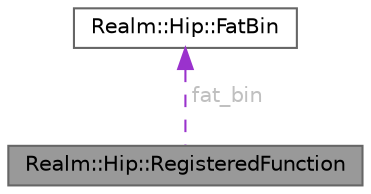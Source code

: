digraph "Realm::Hip::RegisteredFunction"
{
 // LATEX_PDF_SIZE
  bgcolor="transparent";
  edge [fontname=Helvetica,fontsize=10,labelfontname=Helvetica,labelfontsize=10];
  node [fontname=Helvetica,fontsize=10,shape=box,height=0.2,width=0.4];
  Node1 [id="Node000001",label="Realm::Hip::RegisteredFunction",height=0.2,width=0.4,color="gray40", fillcolor="grey60", style="filled", fontcolor="black",tooltip=" "];
  Node2 -> Node1 [id="edge1_Node000001_Node000002",dir="back",color="darkorchid3",style="dashed",tooltip=" ",label=" fat_bin",fontcolor="grey" ];
  Node2 [id="Node000002",label="Realm::Hip::FatBin",height=0.2,width=0.4,color="gray40", fillcolor="white", style="filled",URL="$structRealm_1_1Hip_1_1FatBin.html",tooltip=" "];
}
